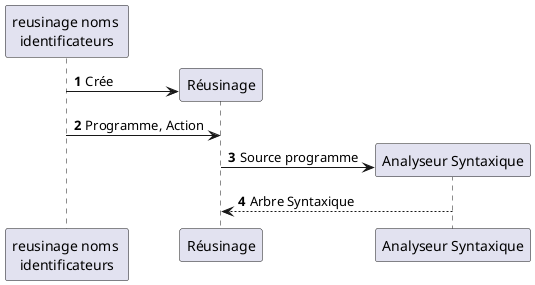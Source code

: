 @startuml
'https://plantuml.com/sequence-diagram

autonumber
participant "reusinage noms \nidentificateurs" as RN
participant "Réusinage" as R
participant "Analyseur Syntaxique" as AS

RN -> R **: Crée
RN -> R : Programme, Action
R -> AS **: Source programme
R <-- AS : Arbre Syntaxique

@enduml